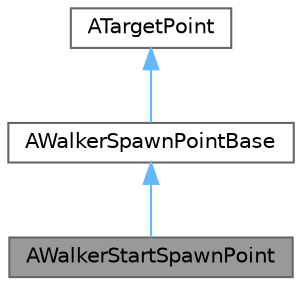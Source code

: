 digraph "AWalkerStartSpawnPoint"
{
 // INTERACTIVE_SVG=YES
 // LATEX_PDF_SIZE
  bgcolor="transparent";
  edge [fontname=Helvetica,fontsize=10,labelfontname=Helvetica,labelfontsize=10];
  node [fontname=Helvetica,fontsize=10,shape=box,height=0.2,width=0.4];
  Node1 [id="Node000001",label="AWalkerStartSpawnPoint",height=0.2,width=0.4,color="gray40", fillcolor="grey60", style="filled", fontcolor="black",tooltip="Used to set spawner locations for walkers in the level."];
  Node2 -> Node1 [id="edge1_Node000001_Node000002",dir="back",color="steelblue1",style="solid",tooltip=" "];
  Node2 [id="Node000002",label="AWalkerSpawnPointBase",height=0.2,width=0.4,color="gray40", fillcolor="white", style="filled",URL="$df/d0d/classAWalkerSpawnPointBase.html",tooltip="Base class for spawner locations for walkers."];
  Node3 -> Node2 [id="edge2_Node000002_Node000003",dir="back",color="steelblue1",style="solid",tooltip=" "];
  Node3 [id="Node000003",label="ATargetPoint",height=0.2,width=0.4,color="gray40", fillcolor="white", style="filled",URL="$dd/ded/classATargetPoint.html",tooltip=" "];
}

